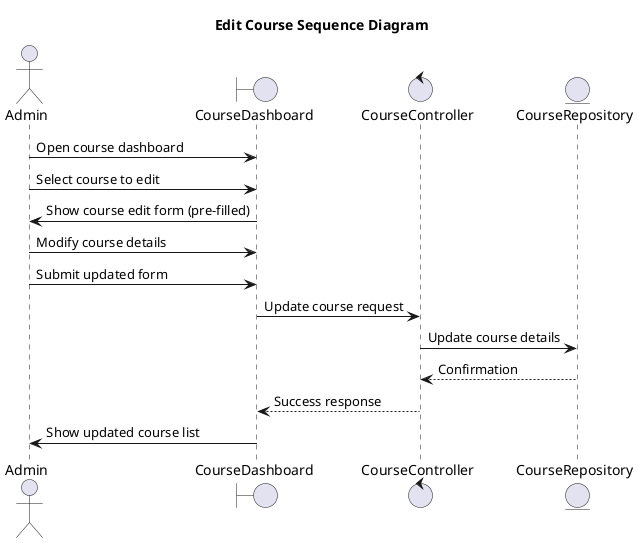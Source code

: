 @startuml EditCourse
title Edit Course Sequence Diagram

actor Admin
boundary CourseDashboard
control CourseController
entity CourseRepository

Admin -> CourseDashboard : Open course dashboard
Admin -> CourseDashboard : Select course to edit
CourseDashboard -> Admin : Show course edit form (pre-filled)
Admin -> CourseDashboard : Modify course details
Admin -> CourseDashboard : Submit updated form
CourseDashboard -> CourseController : Update course request
CourseController -> CourseRepository : Update course details
CourseRepository --> CourseController : Confirmation
CourseController --> CourseDashboard : Success response
CourseDashboard -> Admin : Show updated course list

@enduml
